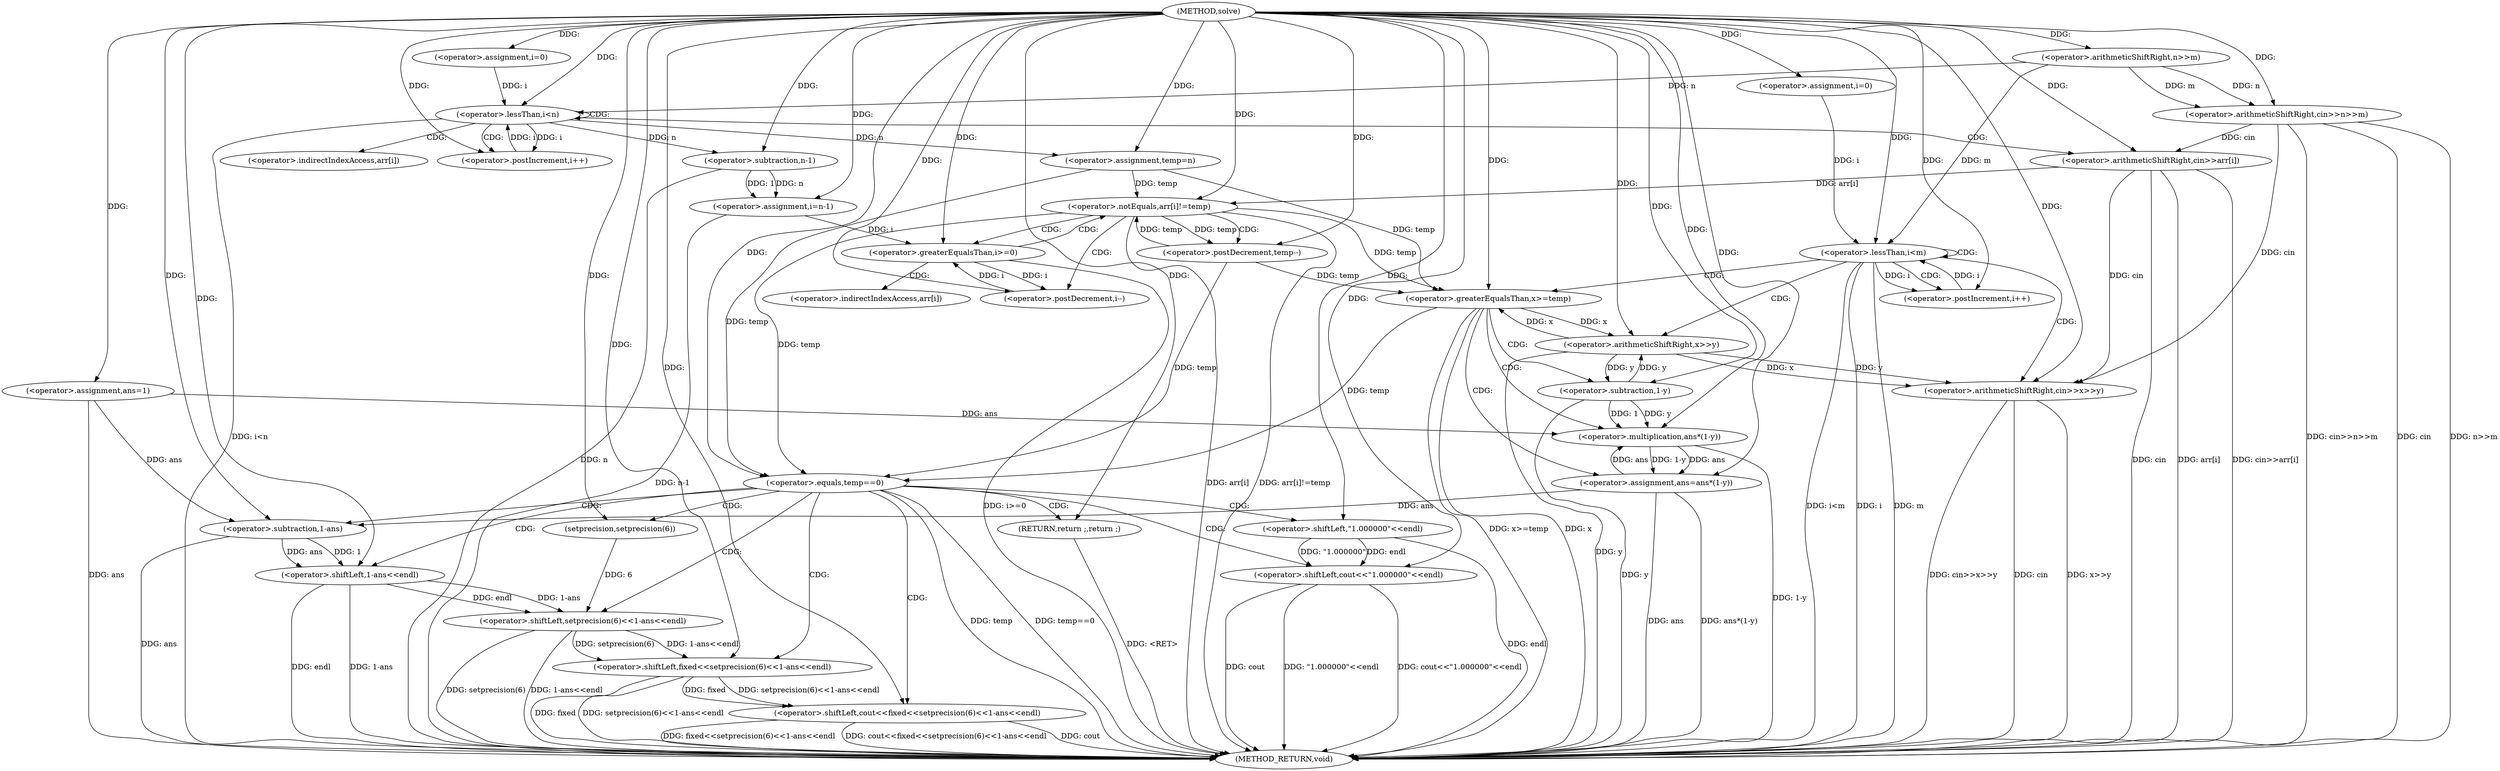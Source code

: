 digraph "solve" {  
"1000101" [label = "(METHOD,solve)" ]
"1000210" [label = "(METHOD_RETURN,void)" ]
"1000105" [label = "(<operator>.arithmeticShiftRight,cin>>n>>m)" ]
"1000127" [label = "(<operator>.assignment,temp=n)" ]
"1000154" [label = "(<operator>.assignment,ans=1)" ]
"1000198" [label = "(<operator>.shiftLeft,cout<<fixed<<setprecision(6)<<1-ans<<endl)" ]
"1000113" [label = "(<operator>.assignment,i=0)" ]
"1000116" [label = "(<operator>.lessThan,i<n)" ]
"1000119" [label = "(<operator>.postIncrement,i++)" ]
"1000121" [label = "(<operator>.arithmeticShiftRight,cin>>arr[i])" ]
"1000132" [label = "(<operator>.assignment,i=n-1)" ]
"1000137" [label = "(<operator>.greaterEqualsThan,i>=0)" ]
"1000140" [label = "(<operator>.postDecrement,i--)" ]
"1000159" [label = "(<operator>.assignment,i=0)" ]
"1000162" [label = "(<operator>.lessThan,i<m)" ]
"1000165" [label = "(<operator>.postIncrement,i++)" ]
"1000188" [label = "(<operator>.equals,temp==0)" ]
"1000107" [label = "(<operator>.arithmeticShiftRight,n>>m)" ]
"1000170" [label = "(<operator>.arithmeticShiftRight,cin>>x>>y)" ]
"1000192" [label = "(<operator>.shiftLeft,cout<<\"1.000000\"<<endl)" ]
"1000197" [label = "(RETURN,return ;,return ;)" ]
"1000200" [label = "(<operator>.shiftLeft,fixed<<setprecision(6)<<1-ans<<endl)" ]
"1000134" [label = "(<operator>.subtraction,n-1)" ]
"1000144" [label = "(<operator>.notEquals,arr[i]!=temp)" ]
"1000176" [label = "(<operator>.greaterEqualsThan,x>=temp)" ]
"1000202" [label = "(<operator>.shiftLeft,setprecision(6)<<1-ans<<endl)" ]
"1000151" [label = "(<operator>.postDecrement,temp--)" ]
"1000172" [label = "(<operator>.arithmeticShiftRight,x>>y)" ]
"1000180" [label = "(<operator>.assignment,ans=ans*(1-y))" ]
"1000194" [label = "(<operator>.shiftLeft,\"1.000000\"<<endl)" ]
"1000203" [label = "(setprecision,setprecision(6))" ]
"1000205" [label = "(<operator>.shiftLeft,1-ans<<endl)" ]
"1000206" [label = "(<operator>.subtraction,1-ans)" ]
"1000182" [label = "(<operator>.multiplication,ans*(1-y))" ]
"1000184" [label = "(<operator>.subtraction,1-y)" ]
"1000123" [label = "(<operator>.indirectIndexAccess,arr[i])" ]
"1000145" [label = "(<operator>.indirectIndexAccess,arr[i])" ]
  "1000197" -> "1000210"  [ label = "DDG: <RET>"] 
  "1000105" -> "1000210"  [ label = "DDG: cin"] 
  "1000105" -> "1000210"  [ label = "DDG: n>>m"] 
  "1000105" -> "1000210"  [ label = "DDG: cin>>n>>m"] 
  "1000116" -> "1000210"  [ label = "DDG: i<n"] 
  "1000134" -> "1000210"  [ label = "DDG: n"] 
  "1000132" -> "1000210"  [ label = "DDG: n-1"] 
  "1000137" -> "1000210"  [ label = "DDG: i>=0"] 
  "1000144" -> "1000210"  [ label = "DDG: arr[i]"] 
  "1000144" -> "1000210"  [ label = "DDG: arr[i]!=temp"] 
  "1000154" -> "1000210"  [ label = "DDG: ans"] 
  "1000162" -> "1000210"  [ label = "DDG: i"] 
  "1000162" -> "1000210"  [ label = "DDG: m"] 
  "1000162" -> "1000210"  [ label = "DDG: i<m"] 
  "1000188" -> "1000210"  [ label = "DDG: temp"] 
  "1000188" -> "1000210"  [ label = "DDG: temp==0"] 
  "1000198" -> "1000210"  [ label = "DDG: cout"] 
  "1000202" -> "1000210"  [ label = "DDG: setprecision(6)"] 
  "1000206" -> "1000210"  [ label = "DDG: ans"] 
  "1000205" -> "1000210"  [ label = "DDG: 1-ans"] 
  "1000205" -> "1000210"  [ label = "DDG: endl"] 
  "1000202" -> "1000210"  [ label = "DDG: 1-ans<<endl"] 
  "1000200" -> "1000210"  [ label = "DDG: setprecision(6)<<1-ans<<endl"] 
  "1000198" -> "1000210"  [ label = "DDG: fixed<<setprecision(6)<<1-ans<<endl"] 
  "1000198" -> "1000210"  [ label = "DDG: cout<<fixed<<setprecision(6)<<1-ans<<endl"] 
  "1000192" -> "1000210"  [ label = "DDG: cout"] 
  "1000194" -> "1000210"  [ label = "DDG: endl"] 
  "1000192" -> "1000210"  [ label = "DDG: \"1.000000\"<<endl"] 
  "1000192" -> "1000210"  [ label = "DDG: cout<<\"1.000000\"<<endl"] 
  "1000170" -> "1000210"  [ label = "DDG: cin"] 
  "1000172" -> "1000210"  [ label = "DDG: y"] 
  "1000170" -> "1000210"  [ label = "DDG: x>>y"] 
  "1000170" -> "1000210"  [ label = "DDG: cin>>x>>y"] 
  "1000176" -> "1000210"  [ label = "DDG: x"] 
  "1000176" -> "1000210"  [ label = "DDG: x>=temp"] 
  "1000180" -> "1000210"  [ label = "DDG: ans"] 
  "1000184" -> "1000210"  [ label = "DDG: y"] 
  "1000182" -> "1000210"  [ label = "DDG: 1-y"] 
  "1000180" -> "1000210"  [ label = "DDG: ans*(1-y)"] 
  "1000121" -> "1000210"  [ label = "DDG: cin"] 
  "1000121" -> "1000210"  [ label = "DDG: arr[i]"] 
  "1000121" -> "1000210"  [ label = "DDG: cin>>arr[i]"] 
  "1000200" -> "1000210"  [ label = "DDG: fixed"] 
  "1000116" -> "1000127"  [ label = "DDG: n"] 
  "1000101" -> "1000127"  [ label = "DDG: "] 
  "1000101" -> "1000154"  [ label = "DDG: "] 
  "1000101" -> "1000105"  [ label = "DDG: "] 
  "1000107" -> "1000105"  [ label = "DDG: m"] 
  "1000107" -> "1000105"  [ label = "DDG: n"] 
  "1000101" -> "1000113"  [ label = "DDG: "] 
  "1000134" -> "1000132"  [ label = "DDG: 1"] 
  "1000134" -> "1000132"  [ label = "DDG: n"] 
  "1000101" -> "1000159"  [ label = "DDG: "] 
  "1000101" -> "1000198"  [ label = "DDG: "] 
  "1000200" -> "1000198"  [ label = "DDG: fixed"] 
  "1000200" -> "1000198"  [ label = "DDG: setprecision(6)<<1-ans<<endl"] 
  "1000101" -> "1000107"  [ label = "DDG: "] 
  "1000113" -> "1000116"  [ label = "DDG: i"] 
  "1000119" -> "1000116"  [ label = "DDG: i"] 
  "1000101" -> "1000116"  [ label = "DDG: "] 
  "1000107" -> "1000116"  [ label = "DDG: n"] 
  "1000116" -> "1000119"  [ label = "DDG: i"] 
  "1000101" -> "1000119"  [ label = "DDG: "] 
  "1000105" -> "1000121"  [ label = "DDG: cin"] 
  "1000101" -> "1000121"  [ label = "DDG: "] 
  "1000101" -> "1000132"  [ label = "DDG: "] 
  "1000132" -> "1000137"  [ label = "DDG: i"] 
  "1000140" -> "1000137"  [ label = "DDG: i"] 
  "1000101" -> "1000137"  [ label = "DDG: "] 
  "1000137" -> "1000140"  [ label = "DDG: i"] 
  "1000101" -> "1000140"  [ label = "DDG: "] 
  "1000159" -> "1000162"  [ label = "DDG: i"] 
  "1000165" -> "1000162"  [ label = "DDG: i"] 
  "1000101" -> "1000162"  [ label = "DDG: "] 
  "1000107" -> "1000162"  [ label = "DDG: m"] 
  "1000162" -> "1000165"  [ label = "DDG: i"] 
  "1000101" -> "1000165"  [ label = "DDG: "] 
  "1000127" -> "1000188"  [ label = "DDG: temp"] 
  "1000144" -> "1000188"  [ label = "DDG: temp"] 
  "1000151" -> "1000188"  [ label = "DDG: temp"] 
  "1000176" -> "1000188"  [ label = "DDG: temp"] 
  "1000101" -> "1000188"  [ label = "DDG: "] 
  "1000101" -> "1000197"  [ label = "DDG: "] 
  "1000101" -> "1000200"  [ label = "DDG: "] 
  "1000202" -> "1000200"  [ label = "DDG: setprecision(6)"] 
  "1000202" -> "1000200"  [ label = "DDG: 1-ans<<endl"] 
  "1000101" -> "1000134"  [ label = "DDG: "] 
  "1000116" -> "1000134"  [ label = "DDG: n"] 
  "1000105" -> "1000170"  [ label = "DDG: cin"] 
  "1000121" -> "1000170"  [ label = "DDG: cin"] 
  "1000101" -> "1000170"  [ label = "DDG: "] 
  "1000172" -> "1000170"  [ label = "DDG: y"] 
  "1000172" -> "1000170"  [ label = "DDG: x"] 
  "1000101" -> "1000192"  [ label = "DDG: "] 
  "1000194" -> "1000192"  [ label = "DDG: \"1.000000\""] 
  "1000194" -> "1000192"  [ label = "DDG: endl"] 
  "1000203" -> "1000202"  [ label = "DDG: 6"] 
  "1000205" -> "1000202"  [ label = "DDG: endl"] 
  "1000205" -> "1000202"  [ label = "DDG: 1-ans"] 
  "1000121" -> "1000144"  [ label = "DDG: arr[i]"] 
  "1000127" -> "1000144"  [ label = "DDG: temp"] 
  "1000151" -> "1000144"  [ label = "DDG: temp"] 
  "1000101" -> "1000144"  [ label = "DDG: "] 
  "1000176" -> "1000172"  [ label = "DDG: x"] 
  "1000101" -> "1000172"  [ label = "DDG: "] 
  "1000184" -> "1000172"  [ label = "DDG: y"] 
  "1000172" -> "1000176"  [ label = "DDG: x"] 
  "1000101" -> "1000176"  [ label = "DDG: "] 
  "1000127" -> "1000176"  [ label = "DDG: temp"] 
  "1000144" -> "1000176"  [ label = "DDG: temp"] 
  "1000151" -> "1000176"  [ label = "DDG: temp"] 
  "1000182" -> "1000180"  [ label = "DDG: ans"] 
  "1000182" -> "1000180"  [ label = "DDG: 1-y"] 
  "1000101" -> "1000194"  [ label = "DDG: "] 
  "1000101" -> "1000203"  [ label = "DDG: "] 
  "1000206" -> "1000205"  [ label = "DDG: 1"] 
  "1000206" -> "1000205"  [ label = "DDG: ans"] 
  "1000101" -> "1000205"  [ label = "DDG: "] 
  "1000144" -> "1000151"  [ label = "DDG: temp"] 
  "1000101" -> "1000151"  [ label = "DDG: "] 
  "1000101" -> "1000180"  [ label = "DDG: "] 
  "1000101" -> "1000206"  [ label = "DDG: "] 
  "1000154" -> "1000206"  [ label = "DDG: ans"] 
  "1000180" -> "1000206"  [ label = "DDG: ans"] 
  "1000154" -> "1000182"  [ label = "DDG: ans"] 
  "1000180" -> "1000182"  [ label = "DDG: ans"] 
  "1000101" -> "1000182"  [ label = "DDG: "] 
  "1000184" -> "1000182"  [ label = "DDG: y"] 
  "1000184" -> "1000182"  [ label = "DDG: 1"] 
  "1000101" -> "1000184"  [ label = "DDG: "] 
  "1000172" -> "1000184"  [ label = "DDG: y"] 
  "1000116" -> "1000119"  [ label = "CDG: "] 
  "1000116" -> "1000121"  [ label = "CDG: "] 
  "1000116" -> "1000116"  [ label = "CDG: "] 
  "1000116" -> "1000123"  [ label = "CDG: "] 
  "1000137" -> "1000144"  [ label = "CDG: "] 
  "1000137" -> "1000145"  [ label = "CDG: "] 
  "1000162" -> "1000165"  [ label = "CDG: "] 
  "1000162" -> "1000172"  [ label = "CDG: "] 
  "1000162" -> "1000170"  [ label = "CDG: "] 
  "1000162" -> "1000176"  [ label = "CDG: "] 
  "1000162" -> "1000162"  [ label = "CDG: "] 
  "1000188" -> "1000200"  [ label = "CDG: "] 
  "1000188" -> "1000197"  [ label = "CDG: "] 
  "1000188" -> "1000206"  [ label = "CDG: "] 
  "1000188" -> "1000203"  [ label = "CDG: "] 
  "1000188" -> "1000205"  [ label = "CDG: "] 
  "1000188" -> "1000202"  [ label = "CDG: "] 
  "1000188" -> "1000194"  [ label = "CDG: "] 
  "1000188" -> "1000192"  [ label = "CDG: "] 
  "1000188" -> "1000198"  [ label = "CDG: "] 
  "1000144" -> "1000137"  [ label = "CDG: "] 
  "1000144" -> "1000151"  [ label = "CDG: "] 
  "1000144" -> "1000140"  [ label = "CDG: "] 
  "1000176" -> "1000182"  [ label = "CDG: "] 
  "1000176" -> "1000180"  [ label = "CDG: "] 
  "1000176" -> "1000184"  [ label = "CDG: "] 
}
